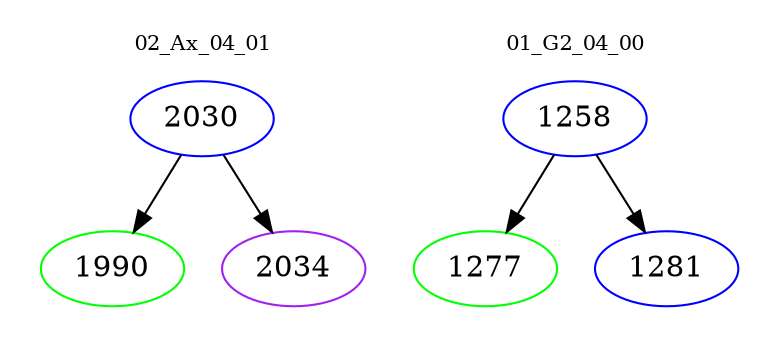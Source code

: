 digraph{
subgraph cluster_0 {
color = white
label = "02_Ax_04_01";
fontsize=10;
T0_2030 [label="2030", color="blue"]
T0_2030 -> T0_1990 [color="black"]
T0_1990 [label="1990", color="green"]
T0_2030 -> T0_2034 [color="black"]
T0_2034 [label="2034", color="purple"]
}
subgraph cluster_1 {
color = white
label = "01_G2_04_00";
fontsize=10;
T1_1258 [label="1258", color="blue"]
T1_1258 -> T1_1277 [color="black"]
T1_1277 [label="1277", color="green"]
T1_1258 -> T1_1281 [color="black"]
T1_1281 [label="1281", color="blue"]
}
}
